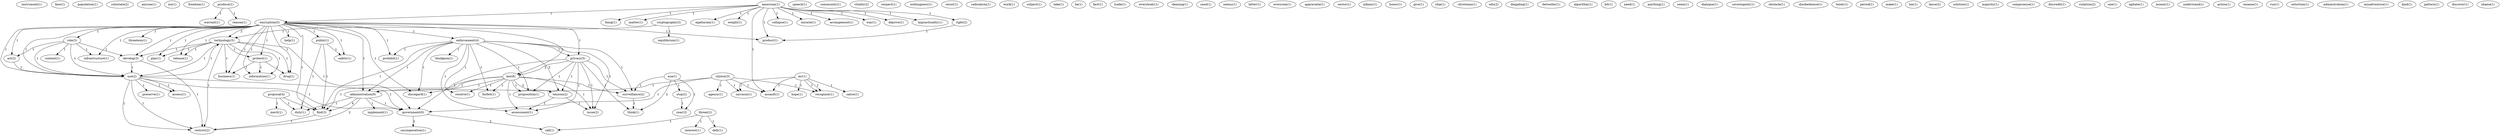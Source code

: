 digraph G {
  instrument [ label="instrument(1)" ];
  face [ label="face(1)" ];
  population [ label="population(1)" ];
  colostate [ label="colostate(2)" ];
  anyone [ label="anyone(1)" ];
  isn [ label="isn(1)" ];
  freedom [ label="freedom(1)" ];
  produce [ label="produce(1)" ];
  warrant [ label="warrant(1)" ];
  reason [ label="reason(1)" ];
  american [ label="american(1)" ];
  encryption [ label="encryption(5)" ];
  thing [ label="thing(1)" ];
  matter [ label="matter(1)" ];
  right [ label="right(2)" ];
  egaltarian [ label="egaltarian(1)" ];
  weight [ label="weight(1)" ];
  assault [ label="assault(1)" ];
  product [ label="product(1)" ];
  collapse [ label="collapse(1)" ];
  miracle [ label="miracle(1)" ];
  arrangement [ label="arrangement(1)" ];
  way [ label="way(1)" ];
  deprive [ label="deprive(1)" ];
  impracticality [ label="impracticality(1)" ];
  speech [ label="speech(1)" ];
  cryptography [ label="cryptography(3)" ];
  equilibrium [ label="equilibrium(1)" ];
  technology [ label="technology(5)" ];
  role [ label="role(3)" ];
  use [ label="use(1)" ];
  act [ label="act(2)" ];
  help [ label="help(1)" ];
  enforcement [ label="enforcement(4)" ];
  prohibit [ label="prohibit(1)" ];
  privacy [ label="privacy(5)" ];
  law [ label="law(6)" ];
  infrastructure [ label="infrastructure(1)" ];
  disregard [ label="disregard(1)" ];
  play [ label="play(1)" ];
  develop [ label="develop(3)" ];
  use [ label="use(2)" ];
  public [ label="public(1)" ];
  release [ label="release(1)" ];
  safety [ label="safety(1)" ];
  protect [ label="protect(1)" ];
  business [ label="business(1)" ];
  information [ label="information(1)" ];
  threatens [ label="threatens(1)" ];
  drug [ label="drug(1)" ];
  administration [ label="administration(9)" ];
  find [ label="find(3)" ];
  community [ label="community(1)" ];
  content [ label="content(1)" ];
  vitality [ label="vitality(2)" ];
  respect [ label="respect(1)" ];
  preserve [ label="preserve(1)" ];
  access [ label="access(1)" ];
  government [ label="government(9)" ];
  restrict [ label="restrict(2)" ];
  nothingness [ label="nothingness(1)" ];
  resist [ label="resist(1)" ];
  radicalism [ label="radicalism(1)" ];
  work [ label="work(1)" ];
  bludgeon [ label="bludgeon(1)" ];
  forfeit [ label="forfeit(1)" ];
  proposition [ label="proposition(1)" ];
  tension [ label="tension(2)" ];
  issue [ label="issue(2)" ];
  resolve [ label="resolve(1)" ];
  surveillance [ label="surveillance(2)" ];
  assessment [ label="assessment(1)" ];
  subject [ label="subject(1)" ];
  take [ label="take(1)" ];
  think [ label="think(1)" ];
  lie [ label="lie(1)" ];
  fact [ label="fact(1)" ];
  proposal [ label="proposal(4)" ];
  merit [ label="merit(1)" ];
  duty [ label="duty(1)" ];
  trade [ label="trade(1)" ];
  everybody [ label="everybody(1)" ];
  mr [ label="mr(1)" ];
  hope [ label="hope(1)" ];
  satire [ label="satire(1)" ];
  sarcasm [ label="sarcasm(1)" ];
  recognize [ label="recognize(1)" ];
  denning [ label="denning(1)" ];
  send [ label="send(1)" ];
  seems [ label="seems(1)" ];
  letter [ label="letter(1)" ];
  everyone [ label="everyone(1)" ];
  appreciate [ label="appreciate(1)" ];
  sector [ label="sector(1)" ];
  infamy [ label="infamy(1)" ];
  honor [ label="honor(1)" ];
  give [ label="give(1)" ];
  threat [ label="threat(2)" ];
  interest [ label="interest(1)" ];
  defy [ label="defy(1)" ];
  call [ label="call(1)" ];
  chip [ label="chip(1)" ];
  christmas [ label="christmas(1)" ];
  edu [ label="edu(2)" ];
  dingaling [ label="dingaling(1)" ];
  detweiler [ label="detweiler(1)" ];
  algorithm [ label="algorithm(1)" ];
  bit [ label="bit(1)" ];
  need [ label="need(1)" ];
  anything [ label="anything(1)" ];
  seem [ label="seem(1)" ];
  dialogue [ label="dialogue(1)" ];
  sovereignity [ label="sovereignity(1)" ];
  clinton [ label="clinton(3)" ];
  agency [ label="agency(1)" ];
  obstacle [ label="obstacle(1)" ];
  disobedience [ label="disobedience(1)" ];
  tends [ label="tends(1)" ];
  period [ label="period(1)" ];
  make [ label="make(1)" ];
  tax [ label="tax(1)" ];
  lance [ label="lance(2)" ];
  solution [ label="solution(1)" ];
  majority [ label="majority(1)" ];
  nsa [ label="nsa(1)" ];
  stop [ label="stop(2)" ];
  year [ label="year(2)" ];
  compromise [ label="compromise(1)" ];
  discredit [ label="discredit(1)" ];
  violation [ label="violation(2)" ];
  one [ label="one(1)" ];
  agitate [ label="agitate(1)" ];
  money [ label="money(1)" ];
  understand [ label="understand(1)" ];
  mr [ label="mr(1)" ];
  action [ label="action(1)" ];
  rename [ label="rename(1)" ];
  implement [ label="implement(1)" ];
  uncooperation [ label="uncooperation(1)" ];
  run [ label="run(1)" ];
  extortion [ label="extortion(1)" ];
  adminstration [ label="adminstration(1)" ];
  misadventure [ label="misadventure(1)" ];
  kind [ label="kind(1)" ];
  pattern [ label="pattern(1)" ];
  discover [ label="discover(1)" ];
  shame [ label="shame(1)" ];
  produce -> warrant [ label="1" ];
  produce -> reason [ label="1" ];
  american -> encryption [ label="1" ];
  american -> thing [ label="1" ];
  american -> matter [ label="1" ];
  american -> right [ label="1" ];
  american -> egaltarian [ label="1" ];
  american -> weight [ label="1" ];
  american -> assault [ label="1" ];
  american -> product [ label="1" ];
  american -> collapse [ label="1" ];
  american -> miracle [ label="1" ];
  american -> arrangement [ label="1" ];
  american -> way [ label="1" ];
  american -> deprive [ label="1" ];
  american -> impracticality [ label="1" ];
  cryptography -> equilibrium [ label="1" ];
  cryptography -> technology [ label="1" ];
  encryption -> role [ label="1" ];
  encryption -> use [ label="1" ];
  encryption -> act [ label="1" ];
  encryption -> help [ label="1" ];
  encryption -> enforcement [ label="1" ];
  encryption -> prohibit [ label="1" ];
  encryption -> privacy [ label="1" ];
  encryption -> law [ label="1" ];
  encryption -> infrastructure [ label="1" ];
  encryption -> technology [ label="2" ];
  encryption -> disregard [ label="1" ];
  encryption -> play [ label="1" ];
  encryption -> develop [ label="1" ];
  encryption -> use [ label="1" ];
  encryption -> public [ label="1" ];
  encryption -> release [ label="1" ];
  encryption -> product [ label="1" ];
  encryption -> safety [ label="1" ];
  encryption -> protect [ label="1" ];
  encryption -> business [ label="1" ];
  encryption -> information [ label="1" ];
  encryption -> threatens [ label="1" ];
  encryption -> drug [ label="1" ];
  encryption -> administration [ label="1" ];
  encryption -> find [ label="1" ];
  role -> use [ label="1" ];
  role -> act [ label="1" ];
  role -> content [ label="1" ];
  role -> infrastructure [ label="1" ];
  role -> develop [ label="1" ];
  role -> use [ label="1" ];
  use -> preserve [ label="1" ];
  use -> technology [ label="1" ];
  use -> access [ label="1" ];
  use -> government [ label="1" ];
  use -> restrict [ label="1" ];
  act -> use [ label="1" ];
  enforcement -> prohibit [ label="1" ];
  enforcement -> bludgeon [ label="1" ];
  enforcement -> privacy [ label="1" ];
  enforcement -> forfeit [ label="1" ];
  enforcement -> disregard [ label="1" ];
  enforcement -> proposition [ label="1" ];
  enforcement -> tension [ label="2" ];
  enforcement -> issue [ label="1" ];
  enforcement -> resolve [ label="1" ];
  enforcement -> administration [ label="1" ];
  enforcement -> surveillance [ label="1" ];
  enforcement -> find [ label="1" ];
  enforcement -> assessment [ label="1" ];
  privacy -> law [ label="2" ];
  privacy -> proposition [ label="1" ];
  privacy -> tension [ label="1" ];
  privacy -> issue [ label="1" ];
  privacy -> government [ label="1" ];
  privacy -> surveillance [ label="1" ];
  privacy -> think [ label="1" ];
  privacy -> assessment [ label="1" ];
  proposal -> merit [ label="1" ];
  proposal -> find [ label="1" ];
  proposal -> duty [ label="1" ];
  law -> forfeit [ label="1" ];
  law -> disregard [ label="1" ];
  law -> proposition [ label="1" ];
  law -> tension [ label="2" ];
  law -> issue [ label="1" ];
  law -> resolve [ label="1" ];
  law -> administration [ label="1" ];
  law -> surveillance [ label="1" ];
  law -> find [ label="1" ];
  law -> assessment [ label="1" ];
  right -> product [ label="1" ];
  mr -> hope [ label="1" ];
  mr -> satire [ label="1" ];
  mr -> assault [ label="1" ];
  mr -> sarcasm [ label="1" ];
  mr -> recognize [ label="1" ];
  technology -> play [ label="1" ];
  technology -> develop [ label="1" ];
  technology -> use [ label="1" ];
  technology -> release [ label="1" ];
  technology -> protect [ label="1" ];
  technology -> business [ label="1" ];
  technology -> information [ label="1" ];
  technology -> drug [ label="1" ];
  technology -> government [ label="1" ];
  technology -> restrict [ label="1" ];
  threat -> interest [ label="1" ];
  threat -> defy [ label="1" ];
  threat -> call [ label="1" ];
  develop -> use [ label="1" ];
  develop -> restrict [ label="1" ];
  clinton -> assault [ label="1" ];
  clinton -> agency [ label="1" ];
  clinton -> sarcasm [ label="1" ];
  clinton -> administration [ label="1" ];
  clinton -> government [ label="1" ];
  clinton -> recognize [ label="1" ];
  tension -> issue [ label="1" ];
  tension -> assessment [ label="1" ];
  use -> access [ label="1" ];
  use -> government [ label="1" ];
  use -> restrict [ label="1" ];
  public -> safety [ label="1" ];
  public -> find [ label="1" ];
  public -> duty [ label="1" ];
  protect -> business [ label="1" ];
  protect -> information [ label="1" ];
  protect -> drug [ label="1" ];
  nsa -> stop [ label="1" ];
  nsa -> year [ label="1" ];
  nsa -> surveillance [ label="1" ];
  nsa -> think [ label="2" ];
  stop -> year [ label="1" ];
  mr -> recognize [ label="1" ];
  administration -> government [ label="1" ];
  administration -> find [ label="4" ];
  administration -> implement [ label="1" ];
  administration -> duty [ label="1" ];
  administration -> restrict [ label="2" ];
  government -> uncooperation [ label="2" ];
  government -> call [ label="2" ];
  surveillance -> think [ label="1" ];
  find -> restrict [ label="1" ];
}
